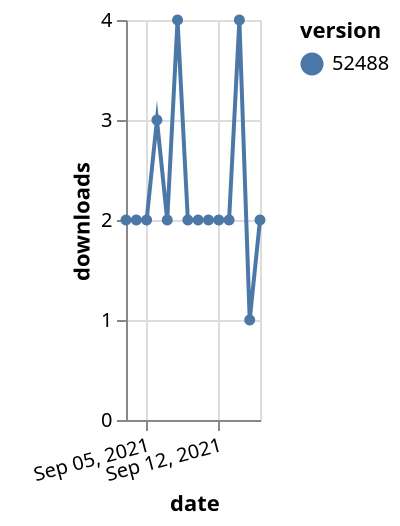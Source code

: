 {"$schema": "https://vega.github.io/schema/vega-lite/v5.json", "description": "A simple bar chart with embedded data.", "data": {"values": [{"date": "2021-09-03", "total": 3373, "delta": 2, "version": "52488"}, {"date": "2021-09-04", "total": 3375, "delta": 2, "version": "52488"}, {"date": "2021-09-05", "total": 3377, "delta": 2, "version": "52488"}, {"date": "2021-09-06", "total": 3380, "delta": 3, "version": "52488"}, {"date": "2021-09-07", "total": 3382, "delta": 2, "version": "52488"}, {"date": "2021-09-08", "total": 3386, "delta": 4, "version": "52488"}, {"date": "2021-09-09", "total": 3388, "delta": 2, "version": "52488"}, {"date": "2021-09-10", "total": 3390, "delta": 2, "version": "52488"}, {"date": "2021-09-11", "total": 3392, "delta": 2, "version": "52488"}, {"date": "2021-09-12", "total": 3394, "delta": 2, "version": "52488"}, {"date": "2021-09-13", "total": 3396, "delta": 2, "version": "52488"}, {"date": "2021-09-14", "total": 3400, "delta": 4, "version": "52488"}, {"date": "2021-09-15", "total": 3401, "delta": 1, "version": "52488"}, {"date": "2021-09-16", "total": 3403, "delta": 2, "version": "52488"}]}, "width": "container", "mark": {"type": "line", "point": {"filled": true}}, "encoding": {"x": {"field": "date", "type": "temporal", "timeUnit": "yearmonthdate", "title": "date", "axis": {"labelAngle": -15}}, "y": {"field": "delta", "type": "quantitative", "title": "downloads"}, "color": {"field": "version", "type": "nominal"}, "tooltip": {"field": "delta"}}}